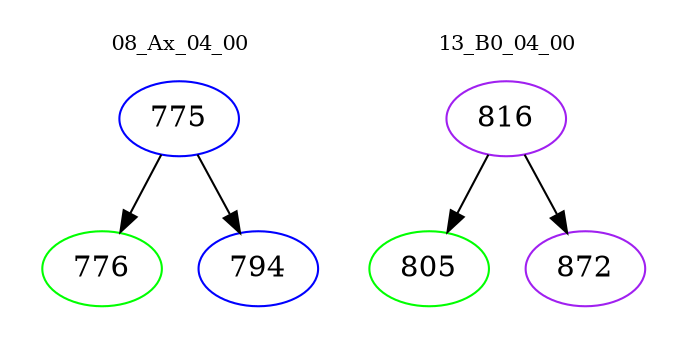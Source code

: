 digraph{
subgraph cluster_0 {
color = white
label = "08_Ax_04_00";
fontsize=10;
T0_775 [label="775", color="blue"]
T0_775 -> T0_776 [color="black"]
T0_776 [label="776", color="green"]
T0_775 -> T0_794 [color="black"]
T0_794 [label="794", color="blue"]
}
subgraph cluster_1 {
color = white
label = "13_B0_04_00";
fontsize=10;
T1_816 [label="816", color="purple"]
T1_816 -> T1_805 [color="black"]
T1_805 [label="805", color="green"]
T1_816 -> T1_872 [color="black"]
T1_872 [label="872", color="purple"]
}
}
